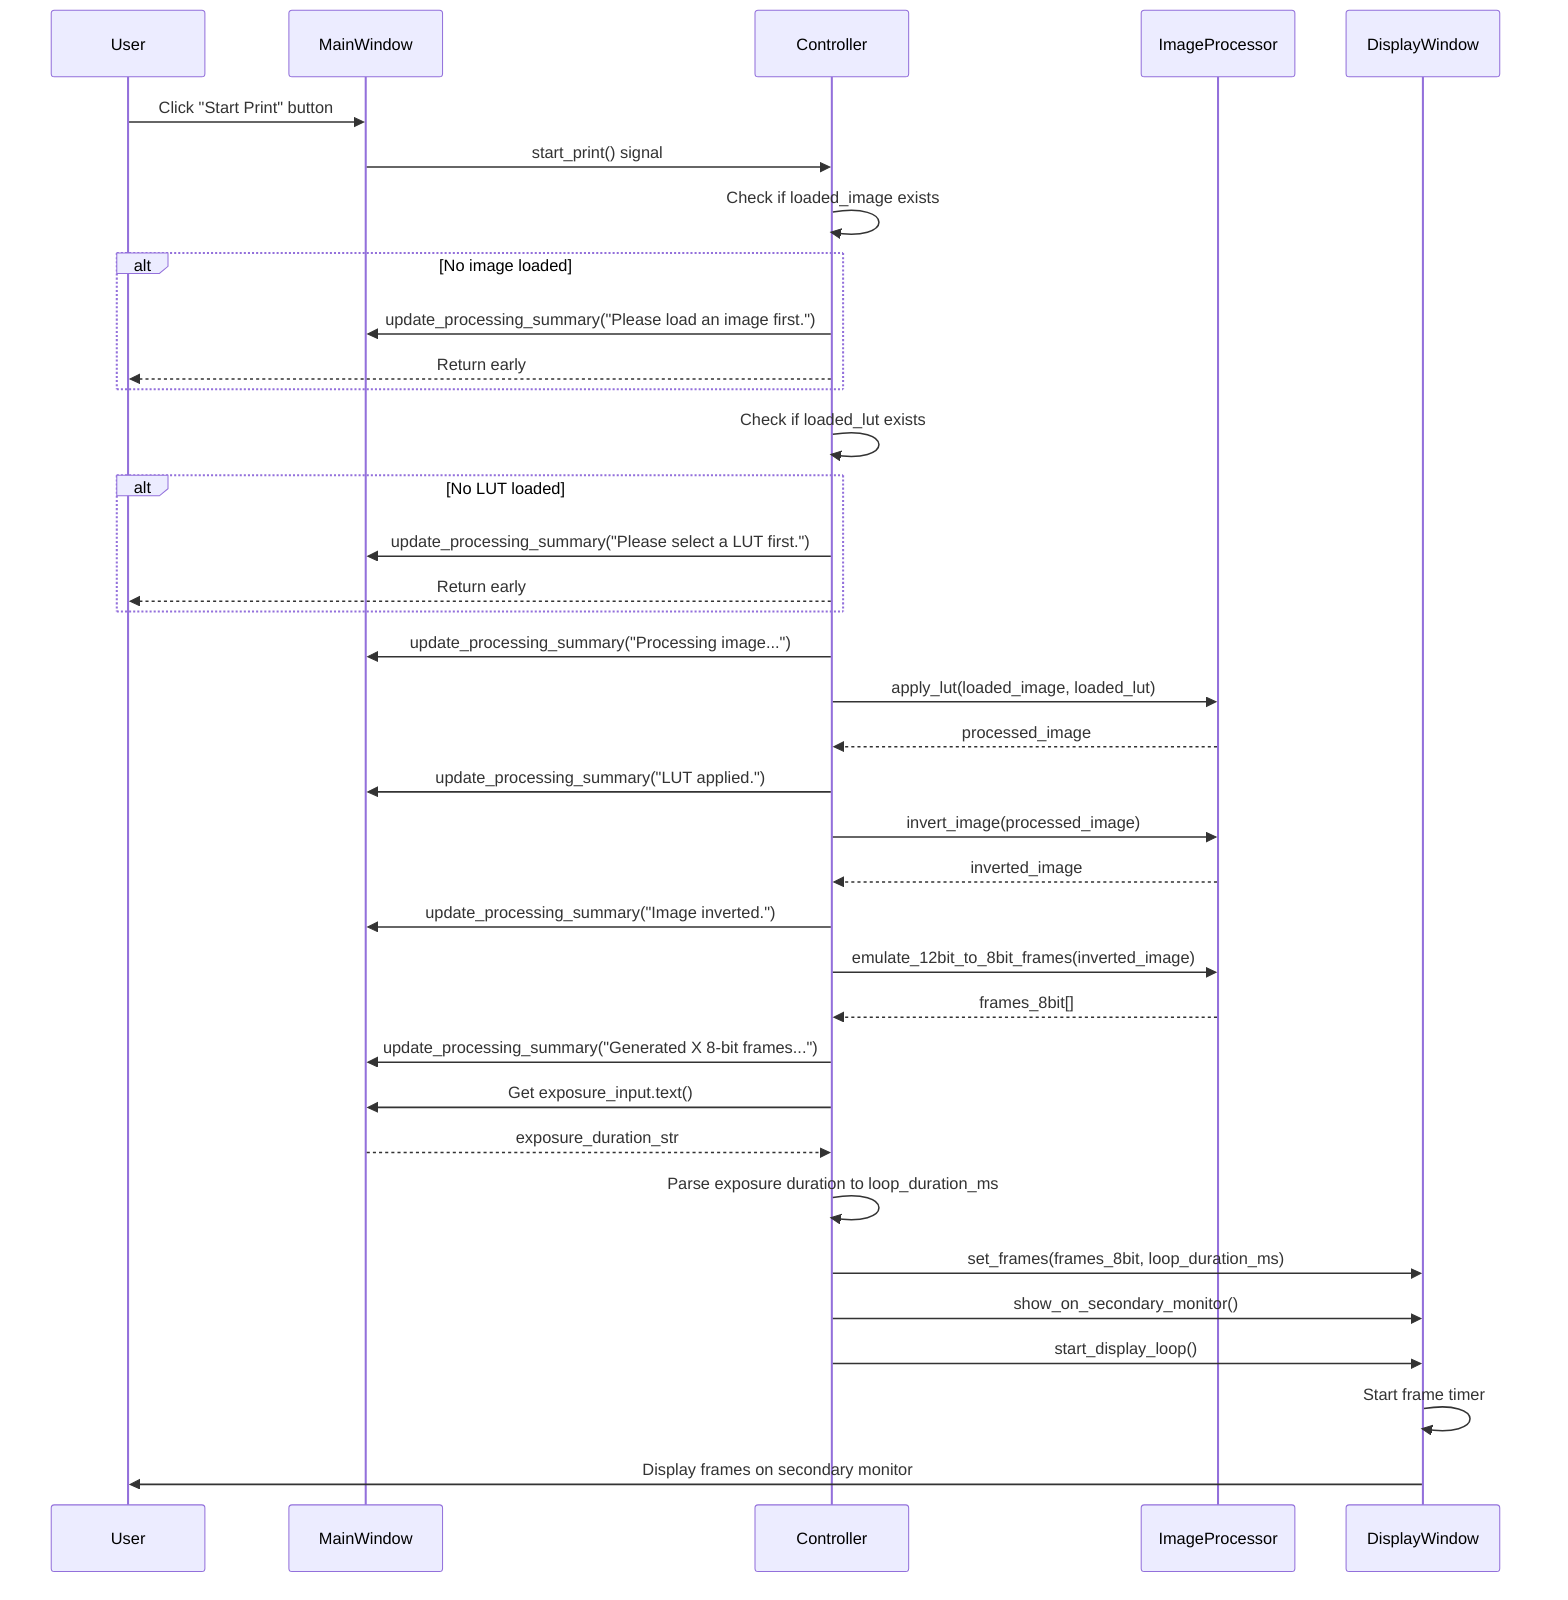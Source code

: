 sequenceDiagram
    participant User
    participant MainWindow
    participant Controller
    participant ImageProcessor
    participant DisplayWindow
    
    User->>MainWindow: Click "Start Print" button
    MainWindow->>Controller: start_print() signal
    
    Controller->>Controller: Check if loaded_image exists
    alt No image loaded
        Controller->>MainWindow: update_processing_summary("Please load an image first.")
        Controller-->>User: Return early
    end
    
    Controller->>Controller: Check if loaded_lut exists
    alt No LUT loaded
        Controller->>MainWindow: update_processing_summary("Please select a LUT first.")
        Controller-->>User: Return early
    end
    
    Controller->>MainWindow: update_processing_summary("Processing image...")
    
    Controller->>ImageProcessor: apply_lut(loaded_image, loaded_lut)
    ImageProcessor-->>Controller: processed_image
    Controller->>MainWindow: update_processing_summary("LUT applied.")
    
    Controller->>ImageProcessor: invert_image(processed_image)
    ImageProcessor-->>Controller: inverted_image
    Controller->>MainWindow: update_processing_summary("Image inverted.")
    
    Controller->>ImageProcessor: emulate_12bit_to_8bit_frames(inverted_image)
    ImageProcessor-->>Controller: frames_8bit[]
    Controller->>MainWindow: update_processing_summary("Generated X 8-bit frames...")
    
    Controller->>MainWindow: Get exposure_input.text()
    MainWindow-->>Controller: exposure_duration_str
    Controller->>Controller: Parse exposure duration to loop_duration_ms
    
    Controller->>DisplayWindow: set_frames(frames_8bit, loop_duration_ms)
    Controller->>DisplayWindow: show_on_secondary_monitor()
    Controller->>DisplayWindow: start_display_loop()
    
    DisplayWindow->>DisplayWindow: Start frame timer
    DisplayWindow->>User: Display frames on secondary monitor